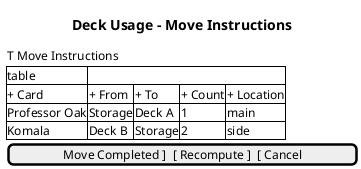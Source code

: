 @startuml
title Deck Usage - Move Instructions

salt
{
  {T Move Instructions}
  {#table
    + Card | + From | + To | + Count | + Location
    Professor Oak | Storage | Deck A | 1 | main
    Komala | Deck B | Storage | 2 | side
  }
  [ Move Completed ]  [ Recompute ]  [ Cancel ]
}

@enduml

